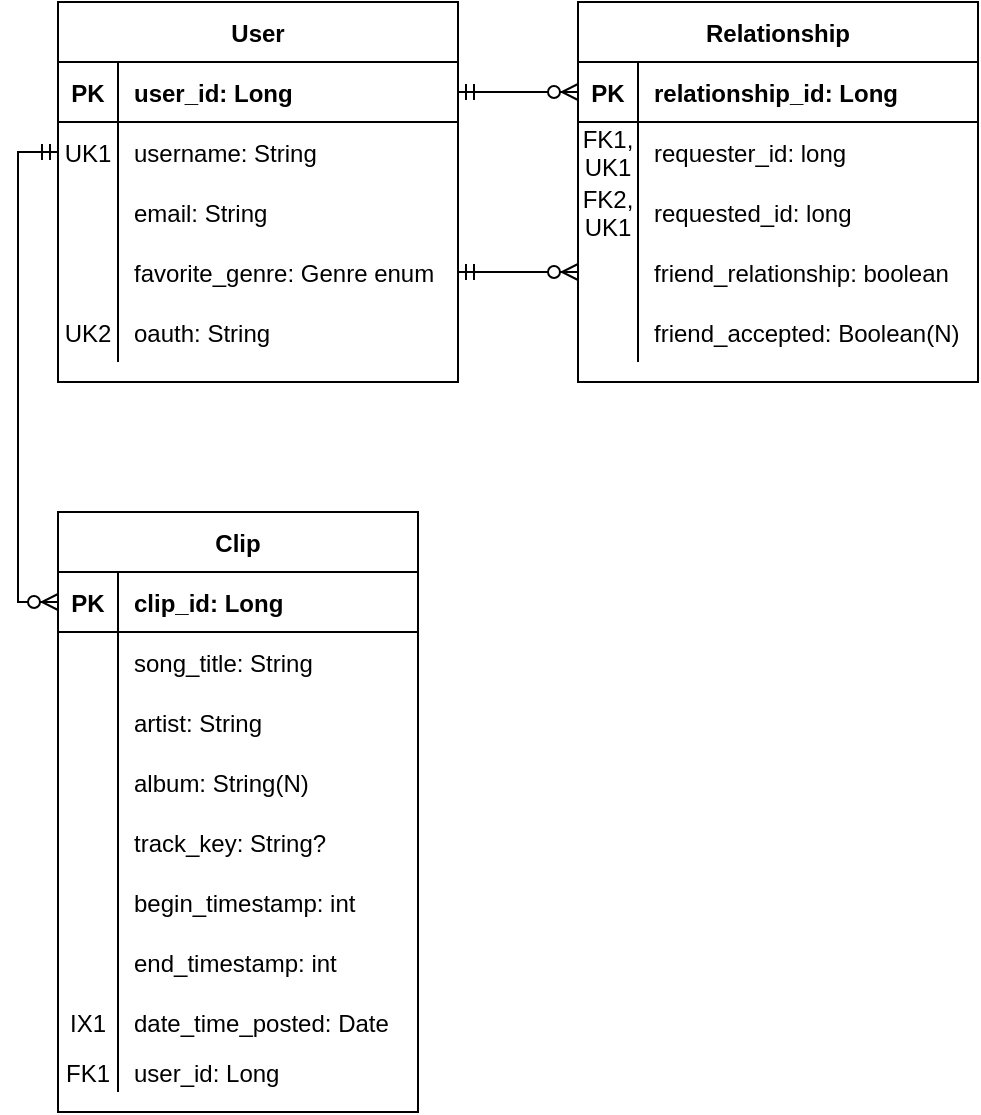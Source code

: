 <mxfile version="13.8.5" type="device"><diagram id="37Z7J8a7XE6H4yeSGgAZ" name="Page-1"><mxGraphModel dx="1422" dy="791" grid="1" gridSize="10" guides="1" tooltips="1" connect="1" arrows="1" fold="1" page="1" pageScale="1" pageWidth="850" pageHeight="1100" math="0" shadow="0"><root><mxCell id="0"/><mxCell id="1" parent="0"/><mxCell id="KNyDeAOOPbD6csaYA2hz-42" style="edgeStyle=orthogonalEdgeStyle;rounded=0;orthogonalLoop=1;jettySize=auto;html=1;entryX=1;entryY=0.5;entryDx=0;entryDy=0;startArrow=ERzeroToMany;startFill=1;endArrow=ERmandOne;endFill=0;exitX=0;exitY=0.5;exitDx=0;exitDy=0;" parent="1" source="xBZSRS5c9fNHFquKNub9-20" target="KNyDeAOOPbD6csaYA2hz-11" edge="1"><mxGeometry relative="1" as="geometry"><mxPoint x="440" y="310" as="sourcePoint"/></mxGeometry></mxCell><mxCell id="KNyDeAOOPbD6csaYA2hz-41" style="edgeStyle=orthogonalEdgeStyle;rounded=0;orthogonalLoop=1;jettySize=auto;html=1;startArrow=ERzeroToMany;startFill=1;endArrow=ERmandOne;endFill=0;exitX=0;exitY=0.5;exitDx=0;exitDy=0;" parent="1" source="xBZSRS5c9fNHFquKNub9-2" target="KNyDeAOOPbD6csaYA2hz-2" edge="1"><mxGeometry relative="1" as="geometry"><mxPoint x="440" y="260" as="sourcePoint"/></mxGeometry></mxCell><mxCell id="KNyDeAOOPbD6csaYA2hz-73" style="edgeStyle=orthogonalEdgeStyle;rounded=0;orthogonalLoop=1;jettySize=auto;html=1;exitX=0;exitY=0.5;exitDx=0;exitDy=0;startArrow=ERzeroToMany;startFill=1;endArrow=ERmandOne;endFill=0;entryX=0;entryY=0.5;entryDx=0;entryDy=0;" parent="1" source="KNyDeAOOPbD6csaYA2hz-28" target="KNyDeAOOPbD6csaYA2hz-5" edge="1"><mxGeometry relative="1" as="geometry"><mxPoint x="200" y="305" as="targetPoint"/></mxGeometry></mxCell><mxCell id="KNyDeAOOPbD6csaYA2hz-1" value="User" style="shape=table;startSize=30;container=1;collapsible=1;childLayout=tableLayout;fixedRows=1;rowLines=0;fontStyle=1;align=center;resizeLast=1;" parent="1" vertex="1"><mxGeometry x="220" y="140" width="200" height="190" as="geometry"/></mxCell><mxCell id="KNyDeAOOPbD6csaYA2hz-2" value="" style="shape=partialRectangle;collapsible=0;dropTarget=0;pointerEvents=0;fillColor=none;top=0;left=0;bottom=1;right=0;points=[[0,0.5],[1,0.5]];portConstraint=eastwest;" parent="KNyDeAOOPbD6csaYA2hz-1" vertex="1"><mxGeometry y="30" width="200" height="30" as="geometry"/></mxCell><mxCell id="KNyDeAOOPbD6csaYA2hz-3" value="PK" style="shape=partialRectangle;connectable=0;fillColor=none;top=0;left=0;bottom=0;right=0;fontStyle=1;overflow=hidden;" parent="KNyDeAOOPbD6csaYA2hz-2" vertex="1"><mxGeometry width="30" height="30" as="geometry"/></mxCell><mxCell id="KNyDeAOOPbD6csaYA2hz-4" value="user_id: Long" style="shape=partialRectangle;connectable=0;fillColor=none;top=0;left=0;bottom=0;right=0;align=left;spacingLeft=6;fontStyle=1;overflow=hidden;" parent="KNyDeAOOPbD6csaYA2hz-2" vertex="1"><mxGeometry x="30" width="170" height="30" as="geometry"/></mxCell><mxCell id="KNyDeAOOPbD6csaYA2hz-5" value="" style="shape=partialRectangle;collapsible=0;dropTarget=0;pointerEvents=0;fillColor=none;top=0;left=0;bottom=0;right=0;points=[[0,0.5],[1,0.5]];portConstraint=eastwest;" parent="KNyDeAOOPbD6csaYA2hz-1" vertex="1"><mxGeometry y="60" width="200" height="30" as="geometry"/></mxCell><mxCell id="KNyDeAOOPbD6csaYA2hz-6" value="UK1" style="shape=partialRectangle;connectable=0;fillColor=none;top=0;left=0;bottom=0;right=0;editable=1;overflow=hidden;" parent="KNyDeAOOPbD6csaYA2hz-5" vertex="1"><mxGeometry width="30" height="30" as="geometry"/></mxCell><mxCell id="KNyDeAOOPbD6csaYA2hz-7" value="username: String" style="shape=partialRectangle;connectable=0;fillColor=none;top=0;left=0;bottom=0;right=0;align=left;spacingLeft=6;overflow=hidden;" parent="KNyDeAOOPbD6csaYA2hz-5" vertex="1"><mxGeometry x="30" width="170" height="30" as="geometry"/></mxCell><mxCell id="KNyDeAOOPbD6csaYA2hz-8" value="" style="shape=partialRectangle;collapsible=0;dropTarget=0;pointerEvents=0;fillColor=none;top=0;left=0;bottom=0;right=0;points=[[0,0.5],[1,0.5]];portConstraint=eastwest;" parent="KNyDeAOOPbD6csaYA2hz-1" vertex="1"><mxGeometry y="90" width="200" height="30" as="geometry"/></mxCell><mxCell id="KNyDeAOOPbD6csaYA2hz-9" value="" style="shape=partialRectangle;connectable=0;fillColor=none;top=0;left=0;bottom=0;right=0;editable=1;overflow=hidden;" parent="KNyDeAOOPbD6csaYA2hz-8" vertex="1"><mxGeometry width="30" height="30" as="geometry"/></mxCell><mxCell id="KNyDeAOOPbD6csaYA2hz-10" value="email: String" style="shape=partialRectangle;connectable=0;fillColor=none;top=0;left=0;bottom=0;right=0;align=left;spacingLeft=6;overflow=hidden;" parent="KNyDeAOOPbD6csaYA2hz-8" vertex="1"><mxGeometry x="30" width="170" height="30" as="geometry"/></mxCell><mxCell id="KNyDeAOOPbD6csaYA2hz-11" value="" style="shape=partialRectangle;collapsible=0;dropTarget=0;pointerEvents=0;fillColor=none;top=0;left=0;bottom=0;right=0;points=[[0,0.5],[1,0.5]];portConstraint=eastwest;" parent="KNyDeAOOPbD6csaYA2hz-1" vertex="1"><mxGeometry y="120" width="200" height="30" as="geometry"/></mxCell><mxCell id="KNyDeAOOPbD6csaYA2hz-12" value="" style="shape=partialRectangle;connectable=0;fillColor=none;top=0;left=0;bottom=0;right=0;editable=1;overflow=hidden;" parent="KNyDeAOOPbD6csaYA2hz-11" vertex="1"><mxGeometry width="30" height="30" as="geometry"/></mxCell><mxCell id="KNyDeAOOPbD6csaYA2hz-13" value="favorite_genre: Genre enum" style="shape=partialRectangle;connectable=0;fillColor=none;top=0;left=0;bottom=0;right=0;align=left;spacingLeft=6;overflow=hidden;" parent="KNyDeAOOPbD6csaYA2hz-11" vertex="1"><mxGeometry x="30" width="170" height="30" as="geometry"/></mxCell><mxCell id="xBZSRS5c9fNHFquKNub9-26" style="shape=partialRectangle;collapsible=0;dropTarget=0;pointerEvents=0;fillColor=none;top=0;left=0;bottom=0;right=0;points=[[0,0.5],[1,0.5]];portConstraint=eastwest;" parent="KNyDeAOOPbD6csaYA2hz-1" vertex="1"><mxGeometry y="150" width="200" height="30" as="geometry"/></mxCell><mxCell id="xBZSRS5c9fNHFquKNub9-27" value="UK2" style="shape=partialRectangle;connectable=0;fillColor=none;top=0;left=0;bottom=0;right=0;editable=1;overflow=hidden;" parent="xBZSRS5c9fNHFquKNub9-26" vertex="1"><mxGeometry width="30" height="30" as="geometry"/></mxCell><mxCell id="xBZSRS5c9fNHFquKNub9-28" value="oauth: String" style="shape=partialRectangle;connectable=0;fillColor=none;top=0;left=0;bottom=0;right=0;align=left;spacingLeft=6;overflow=hidden;" parent="xBZSRS5c9fNHFquKNub9-26" vertex="1"><mxGeometry x="30" width="170" height="30" as="geometry"/></mxCell><mxCell id="xBZSRS5c9fNHFquKNub9-1" value="Relationship" style="shape=table;startSize=30;container=1;collapsible=1;childLayout=tableLayout;fixedRows=1;rowLines=0;fontStyle=1;align=center;resizeLast=1;" parent="1" vertex="1"><mxGeometry x="480" y="140" width="200" height="190" as="geometry"/></mxCell><mxCell id="xBZSRS5c9fNHFquKNub9-2" value="" style="shape=partialRectangle;collapsible=0;dropTarget=0;pointerEvents=0;fillColor=none;top=0;left=0;bottom=1;right=0;points=[[0,0.5],[1,0.5]];portConstraint=eastwest;" parent="xBZSRS5c9fNHFquKNub9-1" vertex="1"><mxGeometry y="30" width="200" height="30" as="geometry"/></mxCell><mxCell id="xBZSRS5c9fNHFquKNub9-3" value="PK" style="shape=partialRectangle;connectable=0;fillColor=none;top=0;left=0;bottom=0;right=0;fontStyle=1;overflow=hidden;" parent="xBZSRS5c9fNHFquKNub9-2" vertex="1"><mxGeometry width="30" height="30" as="geometry"/></mxCell><mxCell id="xBZSRS5c9fNHFquKNub9-4" value="relationship_id: Long" style="shape=partialRectangle;connectable=0;fillColor=none;top=0;left=0;bottom=0;right=0;align=left;spacingLeft=6;fontStyle=1;overflow=hidden;" parent="xBZSRS5c9fNHFquKNub9-2" vertex="1"><mxGeometry x="30" width="170" height="30" as="geometry"/></mxCell><mxCell id="xBZSRS5c9fNHFquKNub9-5" value="" style="shape=partialRectangle;collapsible=0;dropTarget=0;pointerEvents=0;fillColor=none;top=0;left=0;bottom=0;right=0;points=[[0,0.5],[1,0.5]];portConstraint=eastwest;" parent="xBZSRS5c9fNHFquKNub9-1" vertex="1"><mxGeometry y="60" width="200" height="30" as="geometry"/></mxCell><mxCell id="xBZSRS5c9fNHFquKNub9-6" value="FK1,&#xA;UK1&#xA;" style="shape=partialRectangle;connectable=0;fillColor=none;top=0;left=0;bottom=0;right=0;editable=1;overflow=hidden;" parent="xBZSRS5c9fNHFquKNub9-5" vertex="1"><mxGeometry width="30" height="30" as="geometry"/></mxCell><mxCell id="xBZSRS5c9fNHFquKNub9-7" value="requester_id: long" style="shape=partialRectangle;connectable=0;fillColor=none;top=0;left=0;bottom=0;right=0;align=left;spacingLeft=6;overflow=hidden;" parent="xBZSRS5c9fNHFquKNub9-5" vertex="1"><mxGeometry x="30" width="170" height="30" as="geometry"/></mxCell><mxCell id="xBZSRS5c9fNHFquKNub9-8" value="" style="shape=partialRectangle;collapsible=0;dropTarget=0;pointerEvents=0;fillColor=none;top=0;left=0;bottom=0;right=0;points=[[0,0.5],[1,0.5]];portConstraint=eastwest;" parent="xBZSRS5c9fNHFquKNub9-1" vertex="1"><mxGeometry y="90" width="200" height="30" as="geometry"/></mxCell><mxCell id="xBZSRS5c9fNHFquKNub9-9" value="FK2,&#xA;UK1" style="shape=partialRectangle;connectable=0;fillColor=none;top=0;left=0;bottom=0;right=0;editable=1;overflow=hidden;" parent="xBZSRS5c9fNHFquKNub9-8" vertex="1"><mxGeometry width="30" height="30" as="geometry"/></mxCell><mxCell id="xBZSRS5c9fNHFquKNub9-10" value="requested_id: long" style="shape=partialRectangle;connectable=0;fillColor=none;top=0;left=0;bottom=0;right=0;align=left;spacingLeft=6;overflow=hidden;" parent="xBZSRS5c9fNHFquKNub9-8" vertex="1"><mxGeometry x="30" width="170" height="30" as="geometry"/></mxCell><mxCell id="xBZSRS5c9fNHFquKNub9-20" style="shape=partialRectangle;collapsible=0;dropTarget=0;pointerEvents=0;fillColor=none;top=0;left=0;bottom=0;right=0;points=[[0,0.5],[1,0.5]];portConstraint=eastwest;" parent="xBZSRS5c9fNHFquKNub9-1" vertex="1"><mxGeometry y="120" width="200" height="30" as="geometry"/></mxCell><mxCell id="xBZSRS5c9fNHFquKNub9-21" style="shape=partialRectangle;connectable=0;fillColor=none;top=0;left=0;bottom=0;right=0;editable=1;overflow=hidden;" parent="xBZSRS5c9fNHFquKNub9-20" vertex="1"><mxGeometry width="30" height="30" as="geometry"/></mxCell><mxCell id="xBZSRS5c9fNHFquKNub9-22" value="friend_relationship: boolean" style="shape=partialRectangle;connectable=0;fillColor=none;top=0;left=0;bottom=0;right=0;align=left;spacingLeft=6;overflow=hidden;" parent="xBZSRS5c9fNHFquKNub9-20" vertex="1"><mxGeometry x="30" width="170" height="30" as="geometry"/></mxCell><mxCell id="xBZSRS5c9fNHFquKNub9-29" style="shape=partialRectangle;collapsible=0;dropTarget=0;pointerEvents=0;fillColor=none;top=0;left=0;bottom=0;right=0;points=[[0,0.5],[1,0.5]];portConstraint=eastwest;" parent="xBZSRS5c9fNHFquKNub9-1" vertex="1"><mxGeometry y="150" width="200" height="30" as="geometry"/></mxCell><mxCell id="xBZSRS5c9fNHFquKNub9-30" style="shape=partialRectangle;connectable=0;fillColor=none;top=0;left=0;bottom=0;right=0;editable=1;overflow=hidden;" parent="xBZSRS5c9fNHFquKNub9-29" vertex="1"><mxGeometry width="30" height="30" as="geometry"/></mxCell><mxCell id="xBZSRS5c9fNHFquKNub9-31" value="friend_accepted: Boolean(N)" style="shape=partialRectangle;connectable=0;fillColor=none;top=0;left=0;bottom=0;right=0;align=left;spacingLeft=6;overflow=hidden;" parent="xBZSRS5c9fNHFquKNub9-29" vertex="1"><mxGeometry x="30" width="170" height="30" as="geometry"/></mxCell><mxCell id="KNyDeAOOPbD6csaYA2hz-27" value="Clip" style="shape=table;startSize=30;container=1;collapsible=1;childLayout=tableLayout;fixedRows=1;rowLines=0;fontStyle=1;align=center;resizeLast=1;" parent="1" vertex="1"><mxGeometry x="220" y="395" width="180" height="300" as="geometry"/></mxCell><mxCell id="KNyDeAOOPbD6csaYA2hz-28" value="" style="shape=partialRectangle;collapsible=0;dropTarget=0;pointerEvents=0;fillColor=none;top=0;left=0;bottom=1;right=0;points=[[0,0.5],[1,0.5]];portConstraint=eastwest;" parent="KNyDeAOOPbD6csaYA2hz-27" vertex="1"><mxGeometry y="30" width="180" height="30" as="geometry"/></mxCell><mxCell id="KNyDeAOOPbD6csaYA2hz-29" value="PK" style="shape=partialRectangle;connectable=0;fillColor=none;top=0;left=0;bottom=0;right=0;fontStyle=1;overflow=hidden;" parent="KNyDeAOOPbD6csaYA2hz-28" vertex="1"><mxGeometry width="30" height="30" as="geometry"/></mxCell><mxCell id="KNyDeAOOPbD6csaYA2hz-30" value="clip_id: Long" style="shape=partialRectangle;connectable=0;fillColor=none;top=0;left=0;bottom=0;right=0;align=left;spacingLeft=6;fontStyle=1;overflow=hidden;" parent="KNyDeAOOPbD6csaYA2hz-28" vertex="1"><mxGeometry x="30" width="150" height="30" as="geometry"/></mxCell><mxCell id="KNyDeAOOPbD6csaYA2hz-31" value="" style="shape=partialRectangle;collapsible=0;dropTarget=0;pointerEvents=0;fillColor=none;top=0;left=0;bottom=0;right=0;points=[[0,0.5],[1,0.5]];portConstraint=eastwest;" parent="KNyDeAOOPbD6csaYA2hz-27" vertex="1"><mxGeometry y="60" width="180" height="30" as="geometry"/></mxCell><mxCell id="KNyDeAOOPbD6csaYA2hz-32" value="" style="shape=partialRectangle;connectable=0;fillColor=none;top=0;left=0;bottom=0;right=0;editable=1;overflow=hidden;" parent="KNyDeAOOPbD6csaYA2hz-31" vertex="1"><mxGeometry width="30" height="30" as="geometry"/></mxCell><mxCell id="KNyDeAOOPbD6csaYA2hz-33" value="song_title: String" style="shape=partialRectangle;connectable=0;fillColor=none;top=0;left=0;bottom=0;right=0;align=left;spacingLeft=6;overflow=hidden;" parent="KNyDeAOOPbD6csaYA2hz-31" vertex="1"><mxGeometry x="30" width="150" height="30" as="geometry"/></mxCell><mxCell id="KNyDeAOOPbD6csaYA2hz-34" value="" style="shape=partialRectangle;collapsible=0;dropTarget=0;pointerEvents=0;fillColor=none;top=0;left=0;bottom=0;right=0;points=[[0,0.5],[1,0.5]];portConstraint=eastwest;" parent="KNyDeAOOPbD6csaYA2hz-27" vertex="1"><mxGeometry y="90" width="180" height="30" as="geometry"/></mxCell><mxCell id="KNyDeAOOPbD6csaYA2hz-35" value="" style="shape=partialRectangle;connectable=0;fillColor=none;top=0;left=0;bottom=0;right=0;editable=1;overflow=hidden;" parent="KNyDeAOOPbD6csaYA2hz-34" vertex="1"><mxGeometry width="30" height="30" as="geometry"/></mxCell><mxCell id="KNyDeAOOPbD6csaYA2hz-36" value="artist: String" style="shape=partialRectangle;connectable=0;fillColor=none;top=0;left=0;bottom=0;right=0;align=left;spacingLeft=6;overflow=hidden;" parent="KNyDeAOOPbD6csaYA2hz-34" vertex="1"><mxGeometry x="30" width="150" height="30" as="geometry"/></mxCell><mxCell id="KNyDeAOOPbD6csaYA2hz-37" value="" style="shape=partialRectangle;collapsible=0;dropTarget=0;pointerEvents=0;fillColor=none;top=0;left=0;bottom=0;right=0;points=[[0,0.5],[1,0.5]];portConstraint=eastwest;" parent="KNyDeAOOPbD6csaYA2hz-27" vertex="1"><mxGeometry y="120" width="180" height="30" as="geometry"/></mxCell><mxCell id="KNyDeAOOPbD6csaYA2hz-38" value="" style="shape=partialRectangle;connectable=0;fillColor=none;top=0;left=0;bottom=0;right=0;editable=1;overflow=hidden;" parent="KNyDeAOOPbD6csaYA2hz-37" vertex="1"><mxGeometry width="30" height="30" as="geometry"/></mxCell><mxCell id="KNyDeAOOPbD6csaYA2hz-39" value="album: String(N)" style="shape=partialRectangle;connectable=0;fillColor=none;top=0;left=0;bottom=0;right=0;align=left;spacingLeft=6;overflow=hidden;" parent="KNyDeAOOPbD6csaYA2hz-37" vertex="1"><mxGeometry x="30" width="150" height="30" as="geometry"/></mxCell><mxCell id="KNyDeAOOPbD6csaYA2hz-60" style="shape=partialRectangle;collapsible=0;dropTarget=0;pointerEvents=0;fillColor=none;top=0;left=0;bottom=0;right=0;points=[[0,0.5],[1,0.5]];portConstraint=eastwest;" parent="KNyDeAOOPbD6csaYA2hz-27" vertex="1"><mxGeometry y="150" width="180" height="30" as="geometry"/></mxCell><mxCell id="KNyDeAOOPbD6csaYA2hz-61" value="" style="shape=partialRectangle;connectable=0;fillColor=none;top=0;left=0;bottom=0;right=0;editable=1;overflow=hidden;" parent="KNyDeAOOPbD6csaYA2hz-60" vertex="1"><mxGeometry width="30" height="30" as="geometry"/></mxCell><mxCell id="KNyDeAOOPbD6csaYA2hz-62" value="track_key: String?" style="shape=partialRectangle;connectable=0;fillColor=none;top=0;left=0;bottom=0;right=0;align=left;spacingLeft=6;overflow=hidden;" parent="KNyDeAOOPbD6csaYA2hz-60" vertex="1"><mxGeometry x="30" width="150" height="30" as="geometry"/></mxCell><mxCell id="KNyDeAOOPbD6csaYA2hz-63" style="shape=partialRectangle;collapsible=0;dropTarget=0;pointerEvents=0;fillColor=none;top=0;left=0;bottom=0;right=0;points=[[0,0.5],[1,0.5]];portConstraint=eastwest;" parent="KNyDeAOOPbD6csaYA2hz-27" vertex="1"><mxGeometry y="180" width="180" height="30" as="geometry"/></mxCell><mxCell id="KNyDeAOOPbD6csaYA2hz-64" style="shape=partialRectangle;connectable=0;fillColor=none;top=0;left=0;bottom=0;right=0;editable=1;overflow=hidden;" parent="KNyDeAOOPbD6csaYA2hz-63" vertex="1"><mxGeometry width="30" height="30" as="geometry"/></mxCell><mxCell id="KNyDeAOOPbD6csaYA2hz-65" value="begin_timestamp: int" style="shape=partialRectangle;connectable=0;fillColor=none;top=0;left=0;bottom=0;right=0;align=left;spacingLeft=6;overflow=hidden;" parent="KNyDeAOOPbD6csaYA2hz-63" vertex="1"><mxGeometry x="30" width="150" height="30" as="geometry"/></mxCell><mxCell id="KNyDeAOOPbD6csaYA2hz-66" style="shape=partialRectangle;collapsible=0;dropTarget=0;pointerEvents=0;fillColor=none;top=0;left=0;bottom=0;right=0;points=[[0,0.5],[1,0.5]];portConstraint=eastwest;" parent="KNyDeAOOPbD6csaYA2hz-27" vertex="1"><mxGeometry y="210" width="180" height="30" as="geometry"/></mxCell><mxCell id="KNyDeAOOPbD6csaYA2hz-67" style="shape=partialRectangle;connectable=0;fillColor=none;top=0;left=0;bottom=0;right=0;editable=1;overflow=hidden;" parent="KNyDeAOOPbD6csaYA2hz-66" vertex="1"><mxGeometry width="30" height="30" as="geometry"/></mxCell><mxCell id="KNyDeAOOPbD6csaYA2hz-68" value="end_timestamp: int" style="shape=partialRectangle;connectable=0;fillColor=none;top=0;left=0;bottom=0;right=0;align=left;spacingLeft=6;overflow=hidden;" parent="KNyDeAOOPbD6csaYA2hz-66" vertex="1"><mxGeometry x="30" width="150" height="30" as="geometry"/></mxCell><mxCell id="KNyDeAOOPbD6csaYA2hz-69" style="shape=partialRectangle;collapsible=0;dropTarget=0;pointerEvents=0;fillColor=none;top=0;left=0;bottom=0;right=0;points=[[0,0.5],[1,0.5]];portConstraint=eastwest;" parent="KNyDeAOOPbD6csaYA2hz-27" vertex="1"><mxGeometry y="240" width="180" height="30" as="geometry"/></mxCell><mxCell id="KNyDeAOOPbD6csaYA2hz-70" value="IX1" style="shape=partialRectangle;connectable=0;fillColor=none;top=0;left=0;bottom=0;right=0;editable=1;overflow=hidden;" parent="KNyDeAOOPbD6csaYA2hz-69" vertex="1"><mxGeometry width="30" height="30" as="geometry"/></mxCell><mxCell id="KNyDeAOOPbD6csaYA2hz-71" value="date_time_posted: Date" style="shape=partialRectangle;connectable=0;fillColor=none;top=0;left=0;bottom=0;right=0;align=left;spacingLeft=6;overflow=hidden;" parent="KNyDeAOOPbD6csaYA2hz-69" vertex="1"><mxGeometry x="30" width="150" height="30" as="geometry"/></mxCell><mxCell id="xBZSRS5c9fNHFquKNub9-23" style="shape=partialRectangle;collapsible=0;dropTarget=0;pointerEvents=0;fillColor=none;top=0;left=0;bottom=0;right=0;points=[[0,0.5],[1,0.5]];portConstraint=eastwest;" parent="KNyDeAOOPbD6csaYA2hz-27" vertex="1"><mxGeometry y="270" width="180" height="20" as="geometry"/></mxCell><mxCell id="xBZSRS5c9fNHFquKNub9-24" value="FK1" style="shape=partialRectangle;connectable=0;fillColor=none;top=0;left=0;bottom=0;right=0;editable=1;overflow=hidden;" parent="xBZSRS5c9fNHFquKNub9-23" vertex="1"><mxGeometry width="30" height="20" as="geometry"/></mxCell><mxCell id="xBZSRS5c9fNHFquKNub9-25" value="user_id: Long" style="shape=partialRectangle;connectable=0;fillColor=none;top=0;left=0;bottom=0;right=0;align=left;spacingLeft=6;overflow=hidden;" parent="xBZSRS5c9fNHFquKNub9-23" vertex="1"><mxGeometry x="30" width="150" height="20" as="geometry"/></mxCell></root></mxGraphModel></diagram></mxfile>